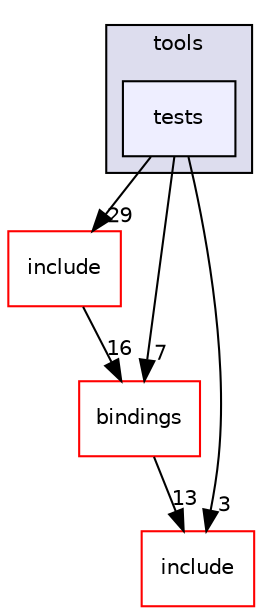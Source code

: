 digraph "tests" {
  compound=true
  node [ fontsize="10", fontname="Helvetica"];
  edge [ labelfontsize="10", labelfontname="Helvetica"];
  subgraph clusterdir_89fa086523ca714548e7966bf1a47b6b {
    graph [ bgcolor="#ddddee", pencolor="black", label="tools" fontname="Helvetica", fontsize="10", URL="dir_89fa086523ca714548e7966bf1a47b6b.html"]
  dir_e052677a652baea8f3cb81d7a33b69a3 [shape=box, label="tests", style="filled", fillcolor="#eeeeff", pencolor="black", URL="dir_e052677a652baea8f3cb81d7a33b69a3.html"];
  }
  dir_8b1d150e9f156064a1b3b6bfd83b297b [shape=box label="include" fillcolor="white" style="filled" color="red" URL="dir_8b1d150e9f156064a1b3b6bfd83b297b.html"];
  dir_b0856f6b0d80ccb263b2f415c91f9e17 [shape=box label="include" fillcolor="white" style="filled" color="red" URL="dir_b0856f6b0d80ccb263b2f415c91f9e17.html"];
  dir_ea91a2a72b7cbbf988d2bd2cd1d23e49 [shape=box label="bindings" fillcolor="white" style="filled" color="red" URL="dir_ea91a2a72b7cbbf988d2bd2cd1d23e49.html"];
  dir_8b1d150e9f156064a1b3b6bfd83b297b->dir_ea91a2a72b7cbbf988d2bd2cd1d23e49 [headlabel="16", labeldistance=1.5 headhref="dir_000019_000004.html"];
  dir_e052677a652baea8f3cb81d7a33b69a3->dir_8b1d150e9f156064a1b3b6bfd83b297b [headlabel="29", labeldistance=1.5 headhref="dir_000060_000019.html"];
  dir_e052677a652baea8f3cb81d7a33b69a3->dir_b0856f6b0d80ccb263b2f415c91f9e17 [headlabel="3", labeldistance=1.5 headhref="dir_000060_000035.html"];
  dir_e052677a652baea8f3cb81d7a33b69a3->dir_ea91a2a72b7cbbf988d2bd2cd1d23e49 [headlabel="7", labeldistance=1.5 headhref="dir_000060_000004.html"];
  dir_ea91a2a72b7cbbf988d2bd2cd1d23e49->dir_b0856f6b0d80ccb263b2f415c91f9e17 [headlabel="13", labeldistance=1.5 headhref="dir_000004_000035.html"];
}
